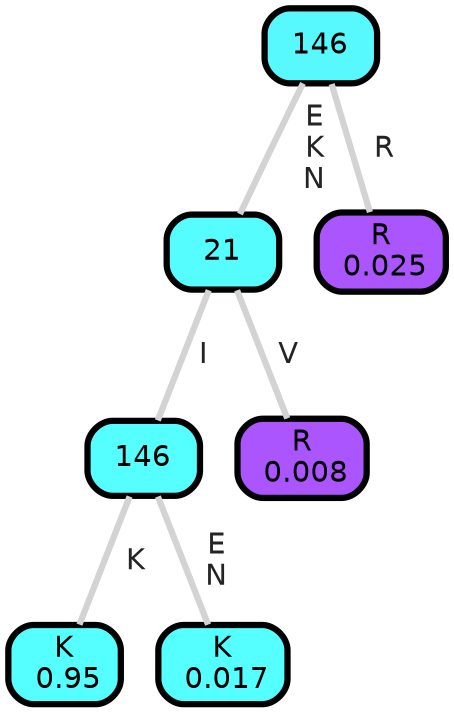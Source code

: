 graph Tree {
node [shape=box, style="filled, rounded",color="black",penwidth="3",fontcolor="black",                 fontname=helvetica] ;
graph [ranksep="0 equally", splines=straight,                 bgcolor=transparent, dpi=200] ;
edge [fontname=helvetica, fontweight=bold,fontcolor=grey14,color=lightgray] ;
0 [label="K
 0.95", fillcolor="#55ffff"] ;
1 [label="146", fillcolor="#55ffff"] ;
2 [label="K
 0.017", fillcolor="#55ffff"] ;
3 [label="21", fillcolor="#55fdff"] ;
4 [label="R
 0.008", fillcolor="#ab55ff"] ;
5 [label="146", fillcolor="#57f9ff"] ;
6 [label="R
 0.025", fillcolor="#ab55ff"] ;
1 -- 0 [label=" K",penwidth=3] ;
1 -- 2 [label=" E\n N",penwidth=3] ;
3 -- 1 [label=" I",penwidth=3] ;
3 -- 4 [label=" V",penwidth=3] ;
5 -- 3 [label=" E\n K\n N",penwidth=3] ;
5 -- 6 [label=" R",penwidth=3] ;
{rank = same;}}
